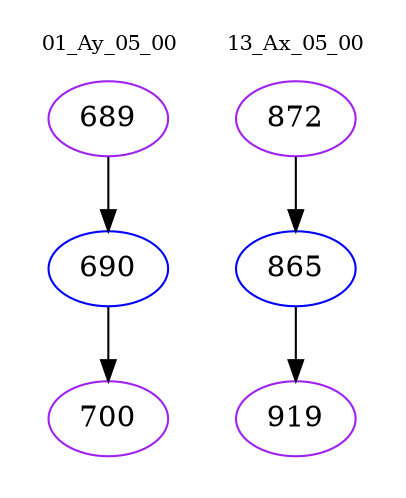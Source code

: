digraph{
subgraph cluster_0 {
color = white
label = "01_Ay_05_00";
fontsize=10;
T0_689 [label="689", color="purple"]
T0_689 -> T0_690 [color="black"]
T0_690 [label="690", color="blue"]
T0_690 -> T0_700 [color="black"]
T0_700 [label="700", color="purple"]
}
subgraph cluster_1 {
color = white
label = "13_Ax_05_00";
fontsize=10;
T1_872 [label="872", color="purple"]
T1_872 -> T1_865 [color="black"]
T1_865 [label="865", color="blue"]
T1_865 -> T1_919 [color="black"]
T1_919 [label="919", color="purple"]
}
}
